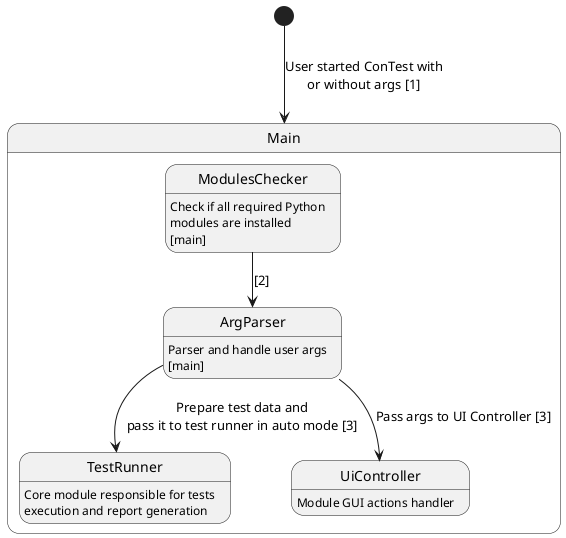 
@startuml{main.png}

state Main {
    ModulesChecker: Check if all required Python\nmodules are installed\n[main]
    ArgParser: Parser and handle user args\n[main]
    TestRunner: Core module responsible for tests\nexecution and report generation
    UiController: Module GUI actions handler

    ModulesChecker -down-> ArgParser: [2]
    ArgParser -down-> TestRunner: Prepare test data and\npass it to test runner in auto mode [3]
    ArgParser -down-> UiController: Pass args to UI Controller [3]


}

[*] -down-> Main : User started ConTest with\nor without args [1]

@enduml
